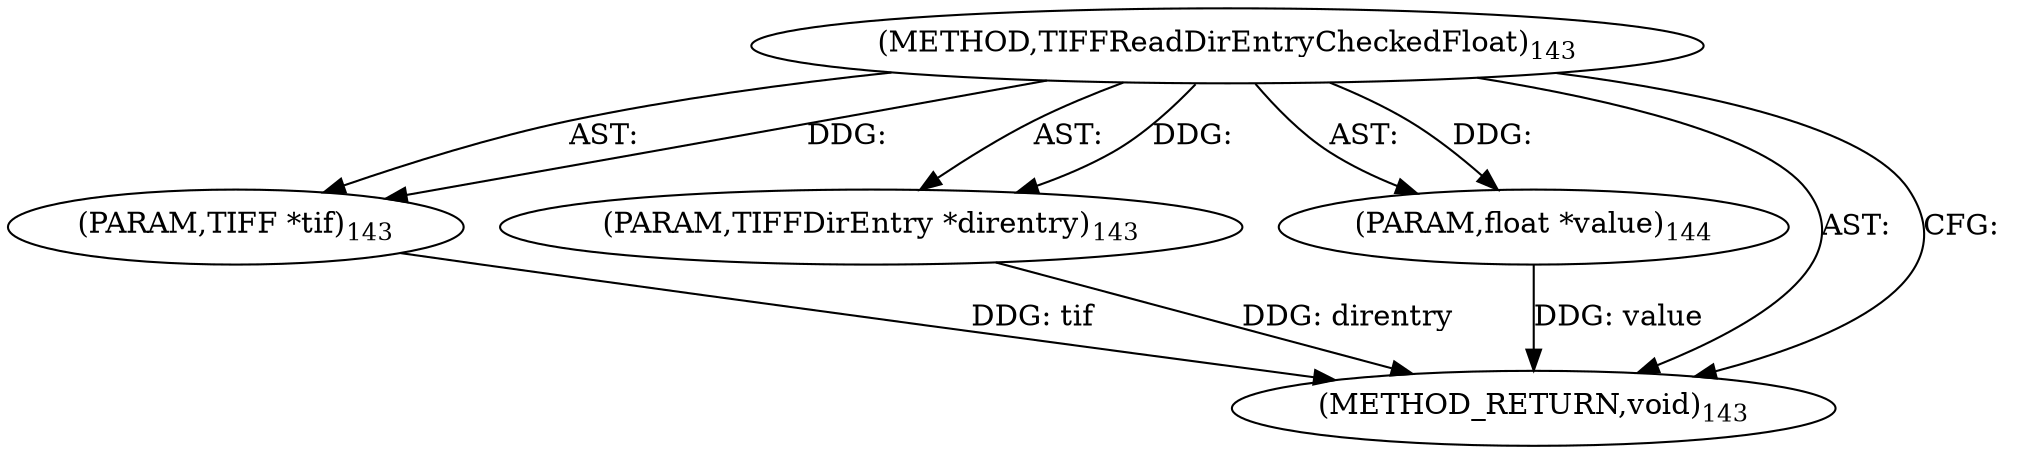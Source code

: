 digraph "TIFFReadDirEntryCheckedFloat" {  
"78117" [label = <(METHOD,TIFFReadDirEntryCheckedFloat)<SUB>143</SUB>> ]
"78118" [label = <(PARAM,TIFF *tif)<SUB>143</SUB>> ]
"78119" [label = <(PARAM,TIFFDirEntry *direntry)<SUB>143</SUB>> ]
"78120" [label = <(PARAM,float *value)<SUB>144</SUB>> ]
"78121" [label = <(METHOD_RETURN,void)<SUB>143</SUB>> ]
  "78117" -> "78118"  [ label = "AST: "] 
  "78117" -> "78119"  [ label = "AST: "] 
  "78117" -> "78120"  [ label = "AST: "] 
  "78117" -> "78121"  [ label = "AST: "] 
  "78117" -> "78121"  [ label = "CFG: "] 
  "78118" -> "78121"  [ label = "DDG: tif"] 
  "78119" -> "78121"  [ label = "DDG: direntry"] 
  "78120" -> "78121"  [ label = "DDG: value"] 
  "78117" -> "78118"  [ label = "DDG: "] 
  "78117" -> "78119"  [ label = "DDG: "] 
  "78117" -> "78120"  [ label = "DDG: "] 
}
